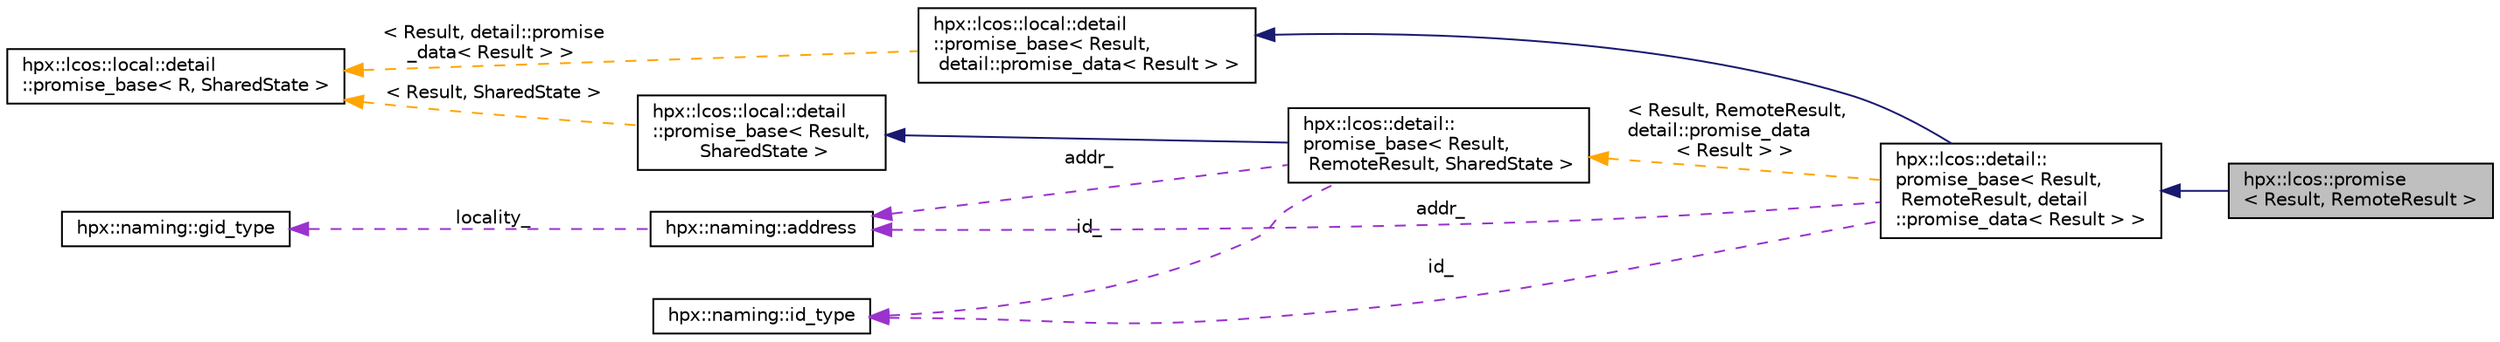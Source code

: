 digraph "hpx::lcos::promise&lt; Result, RemoteResult &gt;"
{
  edge [fontname="Helvetica",fontsize="10",labelfontname="Helvetica",labelfontsize="10"];
  node [fontname="Helvetica",fontsize="10",shape=record];
  rankdir="LR";
  Node10 [label="hpx::lcos::promise\l\< Result, RemoteResult \>",height=0.2,width=0.4,color="black", fillcolor="grey75", style="filled", fontcolor="black"];
  Node11 -> Node10 [dir="back",color="midnightblue",fontsize="10",style="solid",fontname="Helvetica"];
  Node11 [label="hpx::lcos::detail::\lpromise_base\< Result,\l RemoteResult, detail\l::promise_data\< Result \> \>",height=0.2,width=0.4,color="black", fillcolor="white", style="filled",URL="$d4/def/classhpx_1_1lcos_1_1detail_1_1promise__base.html"];
  Node12 -> Node11 [dir="back",color="midnightblue",fontsize="10",style="solid",fontname="Helvetica"];
  Node12 [label="hpx::lcos::local::detail\l::promise_base\< Result,\l detail::promise_data\< Result \> \>",height=0.2,width=0.4,color="black", fillcolor="white", style="filled",URL="$d5/da1/classhpx_1_1lcos_1_1local_1_1detail_1_1promise__base.html"];
  Node13 -> Node12 [dir="back",color="orange",fontsize="10",style="dashed",label=" \< Result, detail::promise\l_data\< Result \> \>" ,fontname="Helvetica"];
  Node13 [label="hpx::lcos::local::detail\l::promise_base\< R, SharedState \>",height=0.2,width=0.4,color="black", fillcolor="white", style="filled",URL="$d5/da1/classhpx_1_1lcos_1_1local_1_1detail_1_1promise__base.html"];
  Node14 -> Node11 [dir="back",color="darkorchid3",fontsize="10",style="dashed",label=" id_" ,fontname="Helvetica"];
  Node14 [label="hpx::naming::id_type",height=0.2,width=0.4,color="black", fillcolor="white", style="filled",URL="$db/dee/structhpx_1_1naming_1_1id__type.html"];
  Node15 -> Node11 [dir="back",color="darkorchid3",fontsize="10",style="dashed",label=" addr_" ,fontname="Helvetica"];
  Node15 [label="hpx::naming::address",height=0.2,width=0.4,color="black", fillcolor="white", style="filled",URL="$d2/d7f/structhpx_1_1naming_1_1address.html"];
  Node16 -> Node15 [dir="back",color="darkorchid3",fontsize="10",style="dashed",label=" locality_" ,fontname="Helvetica"];
  Node16 [label="hpx::naming::gid_type",height=0.2,width=0.4,color="black", fillcolor="white", style="filled",URL="$d3/d67/structhpx_1_1naming_1_1gid__type.html",tooltip="Global identifier for components across the HPX system. "];
  Node17 -> Node11 [dir="back",color="orange",fontsize="10",style="dashed",label=" \< Result, RemoteResult,\l detail::promise_data\l\< Result \> \>" ,fontname="Helvetica"];
  Node17 [label="hpx::lcos::detail::\lpromise_base\< Result,\l RemoteResult, SharedState \>",height=0.2,width=0.4,color="black", fillcolor="white", style="filled",URL="$d4/def/classhpx_1_1lcos_1_1detail_1_1promise__base.html"];
  Node18 -> Node17 [dir="back",color="midnightblue",fontsize="10",style="solid",fontname="Helvetica"];
  Node18 [label="hpx::lcos::local::detail\l::promise_base\< Result,\l SharedState \>",height=0.2,width=0.4,color="black", fillcolor="white", style="filled",URL="$d5/da1/classhpx_1_1lcos_1_1local_1_1detail_1_1promise__base.html"];
  Node13 -> Node18 [dir="back",color="orange",fontsize="10",style="dashed",label=" \< Result, SharedState \>" ,fontname="Helvetica"];
  Node14 -> Node17 [dir="back",color="darkorchid3",fontsize="10",style="dashed",label=" id_" ,fontname="Helvetica"];
  Node15 -> Node17 [dir="back",color="darkorchid3",fontsize="10",style="dashed",label=" addr_" ,fontname="Helvetica"];
}
